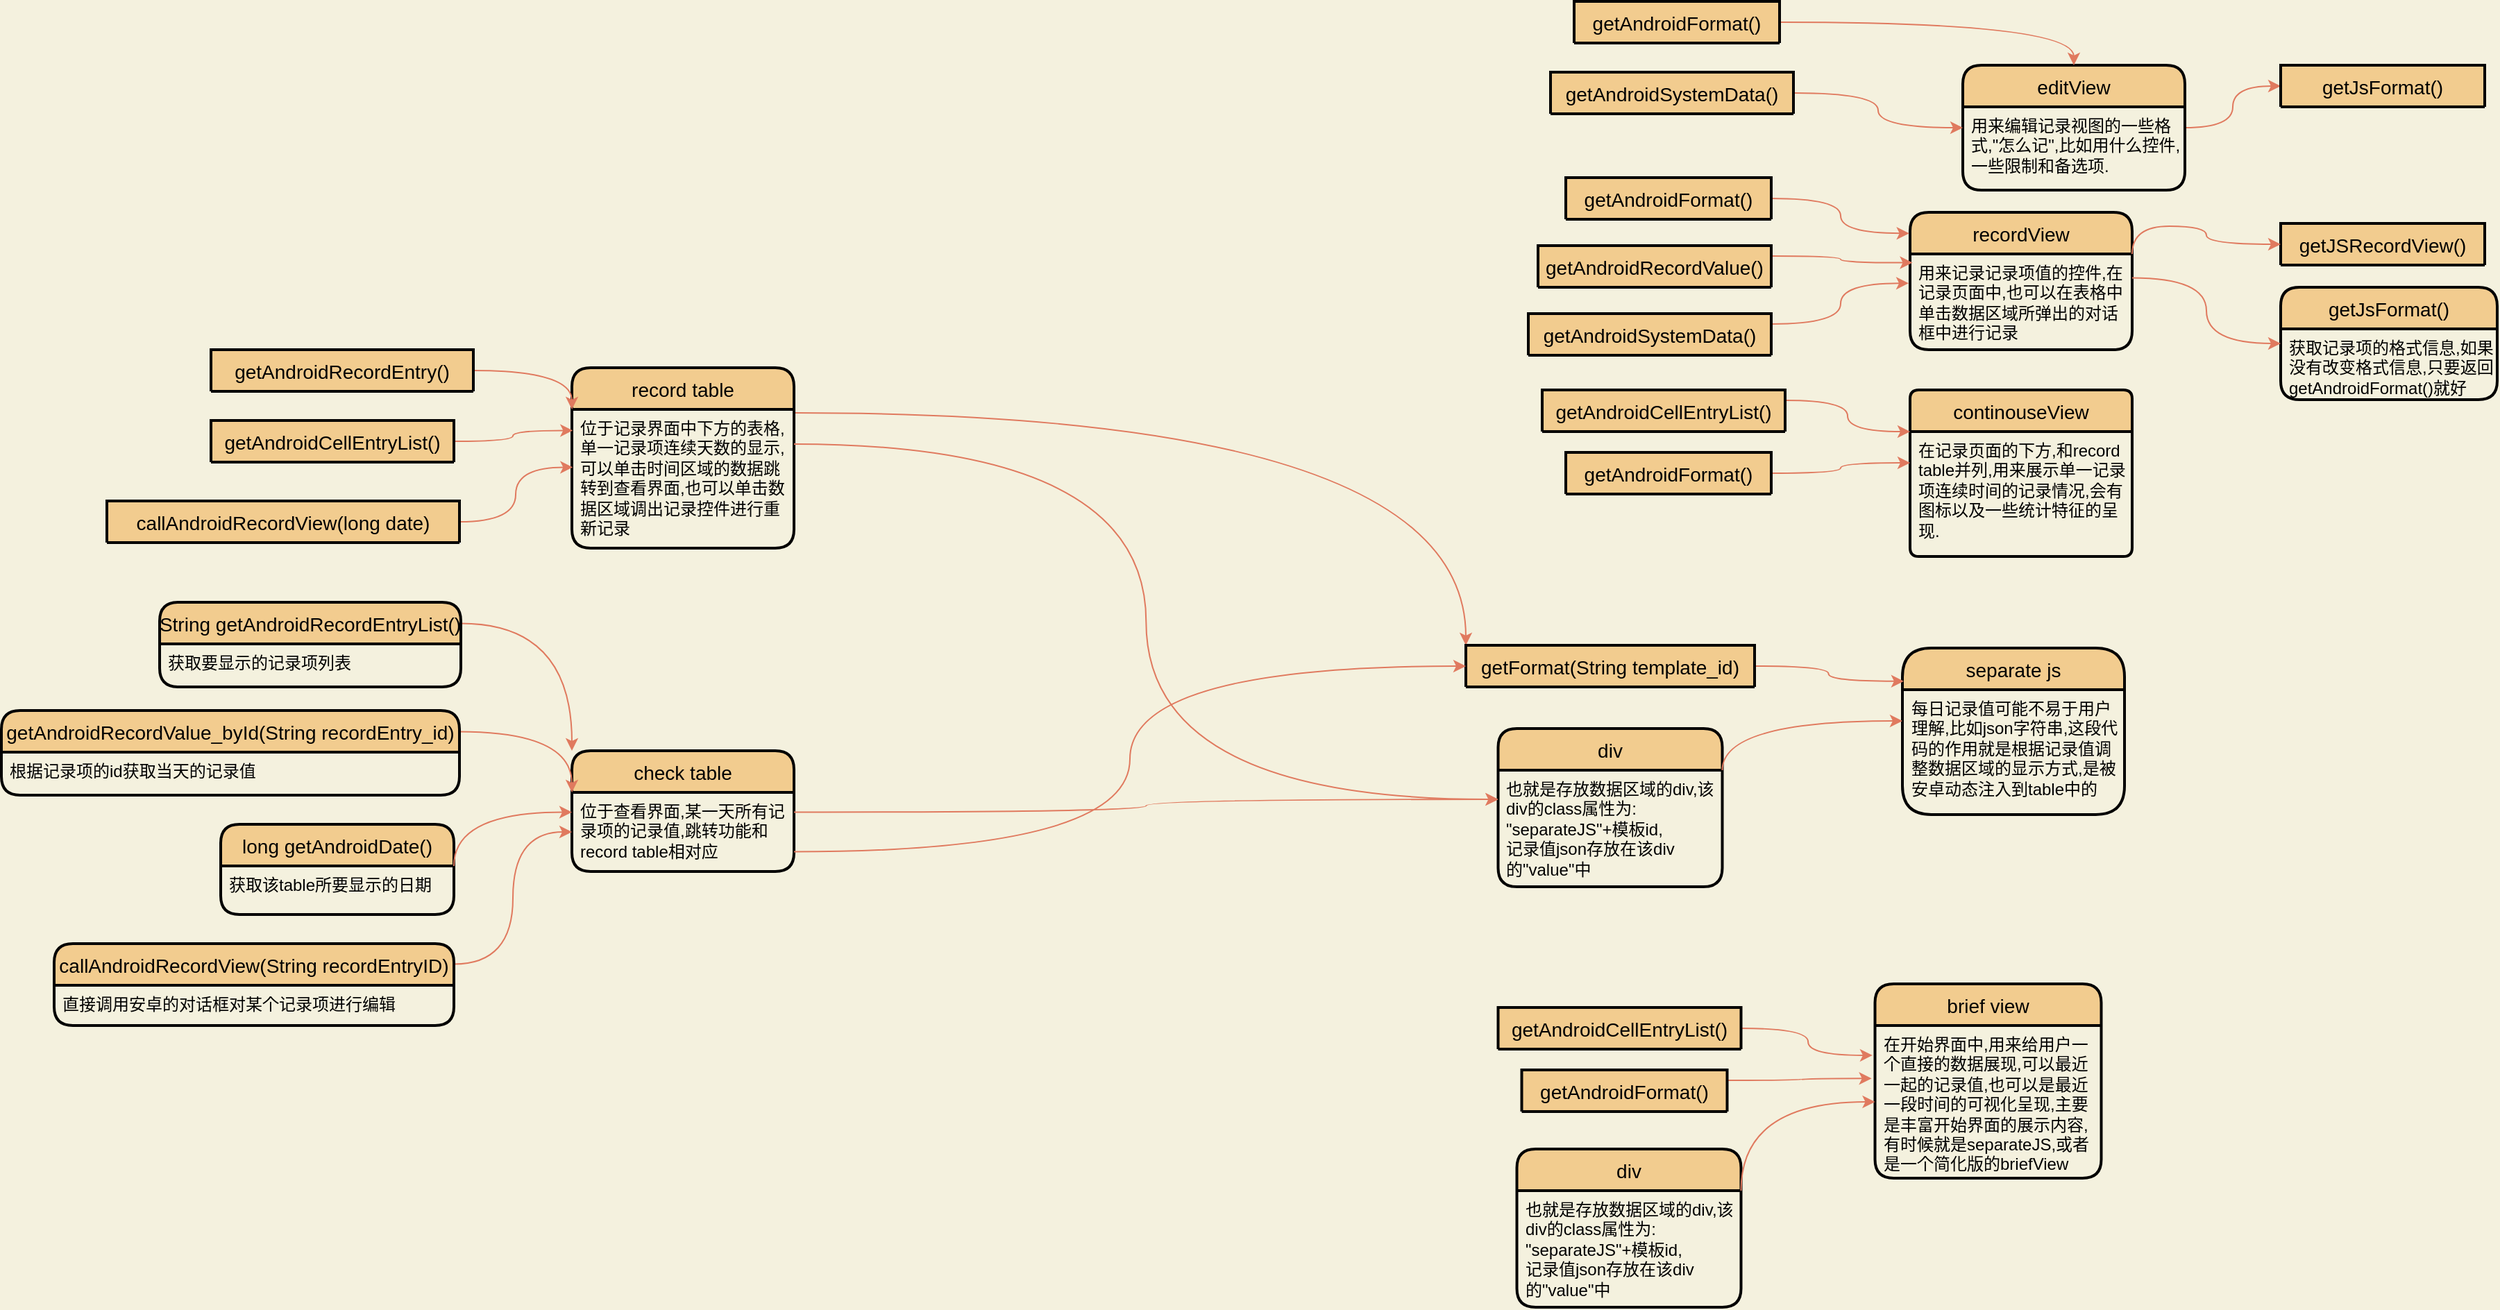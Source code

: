 <mxfile version="13.9.9" type="device"><diagram id="cfqMrdXO3amq381JHZEa" name="第 1 页"><mxGraphModel dx="1879" dy="837" grid="0" gridSize="10" guides="1" tooltips="1" connect="1" arrows="1" fold="1" page="0" pageScale="1" pageWidth="827" pageHeight="1169" background="#F4F1DE" math="0" shadow="0"><root><mxCell id="0"/><mxCell id="1" parent="0"/><mxCell id="hYxFseeUXoKMQOaOmvAx-1" value="recordView" style="swimlane;childLayout=stackLayout;horizontal=1;startSize=30;horizontalStack=0;rounded=1;fontSize=14;fontStyle=0;strokeWidth=2;resizeParent=0;resizeLast=1;shadow=0;dashed=0;align=center;sketch=0;fillColor=#F2CC8F;" parent="1" vertex="1"><mxGeometry x="236" y="114" width="160" height="99" as="geometry"/></mxCell><mxCell id="hYxFseeUXoKMQOaOmvAx-2" value="用来记录记录项值的控件,在记录页面中,也可以在表格中单击数据区域所弹出的对话框中进行记录" style="align=left;strokeColor=none;fillColor=none;spacingLeft=4;fontSize=12;verticalAlign=top;resizable=0;rotatable=0;part=1;whiteSpace=wrap;" parent="hYxFseeUXoKMQOaOmvAx-1" vertex="1"><mxGeometry y="30" width="160" height="69" as="geometry"/></mxCell><mxCell id="hYxFseeUXoKMQOaOmvAx-31" style="edgeStyle=orthogonalEdgeStyle;curved=1;rounded=1;sketch=0;orthogonalLoop=1;jettySize=auto;html=1;exitX=1;exitY=0.5;exitDx=0;exitDy=0;entryX=0;entryY=0.5;entryDx=0;entryDy=0;strokeColor=#E07A5F;fillColor=#F2CC8F;fontColor=#393C56;" parent="1" source="hYxFseeUXoKMQOaOmvAx-3" target="hYxFseeUXoKMQOaOmvAx-29" edge="1"><mxGeometry relative="1" as="geometry"/></mxCell><mxCell id="hYxFseeUXoKMQOaOmvAx-3" value="editView" style="swimlane;childLayout=stackLayout;horizontal=1;startSize=30;horizontalStack=0;rounded=1;fontSize=14;fontStyle=0;strokeWidth=2;resizeParent=0;resizeLast=1;shadow=0;dashed=0;align=center;sketch=0;fillColor=#F2CC8F;" parent="1" vertex="1"><mxGeometry x="274" y="8" width="160" height="90" as="geometry"><mxRectangle x="274" y="8" width="80" height="30" as="alternateBounds"/></mxGeometry></mxCell><mxCell id="hYxFseeUXoKMQOaOmvAx-4" value="用来编辑记录视图的一些格式,&quot;怎么记&quot;,比如用什么控件,一些限制和备选项." style="align=left;strokeColor=none;fillColor=none;spacingLeft=4;fontSize=12;verticalAlign=top;resizable=0;rotatable=0;part=1;whiteSpace=wrap;" parent="hYxFseeUXoKMQOaOmvAx-3" vertex="1"><mxGeometry y="30" width="160" height="60" as="geometry"/></mxCell><mxCell id="hYxFseeUXoKMQOaOmvAx-86" style="edgeStyle=orthogonalEdgeStyle;curved=1;rounded=1;sketch=0;orthogonalLoop=1;jettySize=auto;html=1;exitX=1;exitY=0.25;exitDx=0;exitDy=0;entryX=0;entryY=0;entryDx=0;entryDy=0;strokeColor=#E07A5F;fillColor=#F2CC8F;fontColor=#393C56;" parent="1" source="hYxFseeUXoKMQOaOmvAx-5" target="hYxFseeUXoKMQOaOmvAx-53" edge="1"><mxGeometry relative="1" as="geometry"/></mxCell><mxCell id="hYxFseeUXoKMQOaOmvAx-5" value="record table" style="swimlane;childLayout=stackLayout;horizontal=1;startSize=30;horizontalStack=0;rounded=1;fontSize=14;fontStyle=0;strokeWidth=2;resizeParent=0;resizeLast=1;shadow=0;dashed=0;align=center;sketch=0;fillColor=#F2CC8F;" parent="1" vertex="1"><mxGeometry x="-728" y="226" width="160" height="130" as="geometry"/></mxCell><mxCell id="hYxFseeUXoKMQOaOmvAx-6" value="位于记录界面中下方的表格,单一记录项连续天数的显示,可以单击时间区域的数据跳转到查看界面,也可以单击数据区域调出记录控件进行重新记录" style="align=left;strokeColor=none;fillColor=none;spacingLeft=4;fontSize=12;verticalAlign=top;resizable=0;rotatable=0;part=1;whiteSpace=wrap;" parent="hYxFseeUXoKMQOaOmvAx-5" vertex="1"><mxGeometry y="30" width="160" height="100" as="geometry"/></mxCell><mxCell id="hYxFseeUXoKMQOaOmvAx-7" value="check table" style="swimlane;childLayout=stackLayout;horizontal=1;startSize=30;horizontalStack=0;rounded=1;fontSize=14;fontStyle=0;strokeWidth=2;resizeParent=0;resizeLast=1;shadow=0;dashed=0;align=center;sketch=0;fillColor=#F2CC8F;" parent="1" vertex="1"><mxGeometry x="-728" y="502" width="160" height="87" as="geometry"/></mxCell><mxCell id="hYxFseeUXoKMQOaOmvAx-8" value="位于查看界面,某一天所有记录项的记录值,跳转功能和record table相对应" style="align=left;strokeColor=none;fillColor=none;spacingLeft=4;fontSize=12;verticalAlign=top;resizable=0;rotatable=0;part=1;whiteSpace=wrap;" parent="hYxFseeUXoKMQOaOmvAx-7" vertex="1"><mxGeometry y="30" width="160" height="57" as="geometry"/></mxCell><mxCell id="hYxFseeUXoKMQOaOmvAx-9" value="separate js" style="swimlane;childLayout=stackLayout;horizontal=1;startSize=30;horizontalStack=0;rounded=1;fontSize=14;fontStyle=0;strokeWidth=2;resizeParent=0;resizeLast=1;shadow=0;dashed=0;align=center;sketch=0;fillColor=#F2CC8F;arcSize=23;" parent="1" vertex="1"><mxGeometry x="230.5" y="428" width="160" height="120" as="geometry"/></mxCell><mxCell id="hYxFseeUXoKMQOaOmvAx-10" value="每日记录值可能不易于用户理解,比如json字符串,这段代码的作用就是根据记录值调整数据区域的显示方式,是被安卓动态注入到table中的" style="align=left;strokeColor=none;fillColor=none;spacingLeft=4;fontSize=12;verticalAlign=top;resizable=0;rotatable=0;part=1;whiteSpace=wrap;" parent="hYxFseeUXoKMQOaOmvAx-9" vertex="1"><mxGeometry y="30" width="160" height="90" as="geometry"/></mxCell><mxCell id="hYxFseeUXoKMQOaOmvAx-11" value="continouseView" style="swimlane;childLayout=stackLayout;horizontal=1;startSize=30;horizontalStack=0;rounded=1;fontSize=14;fontStyle=0;strokeWidth=2;resizeParent=0;resizeLast=1;shadow=0;dashed=0;align=center;sketch=0;fillColor=#F2CC8F;arcSize=7;" parent="1" vertex="1"><mxGeometry x="236" y="242" width="160" height="120" as="geometry"/></mxCell><mxCell id="hYxFseeUXoKMQOaOmvAx-12" value="在记录页面的下方,和record table并列,用来展示单一记录项连续时间的记录情况,会有图标以及一些统计特征的呈现." style="align=left;strokeColor=none;fillColor=none;spacingLeft=4;fontSize=12;verticalAlign=top;resizable=0;rotatable=0;part=1;whiteSpace=wrap;" parent="hYxFseeUXoKMQOaOmvAx-11" vertex="1"><mxGeometry y="30" width="160" height="90" as="geometry"/></mxCell><mxCell id="hYxFseeUXoKMQOaOmvAx-13" value="brief view" style="swimlane;childLayout=stackLayout;horizontal=1;startSize=30;horizontalStack=0;rounded=1;fontSize=14;fontStyle=0;strokeWidth=2;resizeParent=0;resizeLast=1;shadow=0;dashed=0;align=center;sketch=0;fillColor=#F2CC8F;" parent="1" vertex="1"><mxGeometry x="210.75" y="670" width="163" height="140" as="geometry"/></mxCell><mxCell id="hYxFseeUXoKMQOaOmvAx-14" value="在开始界面中,用来给用户一个直接的数据展现,可以最近一起的记录值,也可以是最近一段时间的可视化呈现,主要是丰富开始界面的展示内容,有时候就是separateJS,或者是一个简化版的briefView" style="align=left;strokeColor=none;fillColor=none;spacingLeft=4;fontSize=12;verticalAlign=top;resizable=0;rotatable=0;part=1;whiteSpace=wrap;" parent="hYxFseeUXoKMQOaOmvAx-13" vertex="1"><mxGeometry y="30" width="163" height="110" as="geometry"/></mxCell><mxCell id="hYxFseeUXoKMQOaOmvAx-17" style="edgeStyle=orthogonalEdgeStyle;curved=1;rounded=1;sketch=0;orthogonalLoop=1;jettySize=auto;html=1;exitX=1;exitY=0.5;exitDx=0;exitDy=0;entryX=-0.004;entryY=0.153;entryDx=0;entryDy=0;entryPerimeter=0;strokeColor=#E07A5F;fillColor=#F2CC8F;fontColor=#393C56;" parent="1" source="hYxFseeUXoKMQOaOmvAx-15" target="hYxFseeUXoKMQOaOmvAx-1" edge="1"><mxGeometry relative="1" as="geometry"/></mxCell><mxCell id="hYxFseeUXoKMQOaOmvAx-15" value="getAndroidFormat()" style="swimlane;childLayout=stackLayout;horizontal=1;startSize=30;horizontalStack=0;rounded=1;fontSize=14;fontStyle=0;strokeWidth=2;resizeParent=0;resizeLast=1;shadow=0;dashed=0;align=center;sketch=0;fillColor=#F2CC8F;" parent="1" vertex="1" collapsed="1"><mxGeometry x="-12" y="89" width="148" height="30" as="geometry"><mxRectangle x="12" y="101" width="160" height="61" as="alternateBounds"/></mxGeometry></mxCell><mxCell id="hYxFseeUXoKMQOaOmvAx-16" value="获取格式信息" style="align=left;strokeColor=none;fillColor=none;spacingLeft=4;fontSize=12;verticalAlign=top;resizable=0;rotatable=0;part=1;" parent="hYxFseeUXoKMQOaOmvAx-15" vertex="1"><mxGeometry y="30" width="148" as="geometry"/></mxCell><mxCell id="hYxFseeUXoKMQOaOmvAx-20" style="edgeStyle=orthogonalEdgeStyle;curved=1;rounded=1;sketch=0;orthogonalLoop=1;jettySize=auto;html=1;exitX=1;exitY=0.25;exitDx=0;exitDy=0;entryX=0.011;entryY=0.091;entryDx=0;entryDy=0;entryPerimeter=0;strokeColor=#E07A5F;fillColor=#F2CC8F;fontColor=#393C56;" parent="1" source="hYxFseeUXoKMQOaOmvAx-18" target="hYxFseeUXoKMQOaOmvAx-2" edge="1"><mxGeometry relative="1" as="geometry"/></mxCell><mxCell id="hYxFseeUXoKMQOaOmvAx-18" value="getAndroidRecordValue()" style="swimlane;childLayout=stackLayout;horizontal=1;startSize=30;horizontalStack=0;rounded=1;fontSize=14;fontStyle=0;strokeWidth=2;resizeParent=0;resizeLast=1;shadow=0;dashed=0;align=center;sketch=0;fillColor=#F2CC8F;" parent="1" vertex="1" collapsed="1"><mxGeometry x="-32" y="138" width="168" height="30" as="geometry"><mxRectangle x="-32" y="138" width="160" height="61" as="alternateBounds"/></mxGeometry></mxCell><mxCell id="hYxFseeUXoKMQOaOmvAx-19" value="获取记录值" style="align=left;strokeColor=none;fillColor=none;spacingLeft=4;fontSize=12;verticalAlign=top;resizable=0;rotatable=0;part=1;" parent="hYxFseeUXoKMQOaOmvAx-18" vertex="1"><mxGeometry y="30" width="168" as="geometry"/></mxCell><mxCell id="hYxFseeUXoKMQOaOmvAx-22" value="getJSRecordView()" style="swimlane;childLayout=stackLayout;horizontal=1;startSize=30;horizontalStack=0;rounded=1;fontSize=14;fontStyle=0;strokeWidth=2;resizeParent=0;resizeLast=1;shadow=0;dashed=0;align=center;sketch=0;fillColor=#F2CC8F;" parent="1" vertex="1" collapsed="1"><mxGeometry x="503" y="122" width="147" height="30" as="geometry"><mxRectangle x="-12" y="194" width="154" height="83" as="alternateBounds"/></mxGeometry></mxCell><mxCell id="hYxFseeUXoKMQOaOmvAx-23" value="获取记录项的记录值,只要返回一个记录值,可以是json" style="align=left;strokeColor=none;fillColor=none;spacingLeft=4;fontSize=12;verticalAlign=top;resizable=0;rotatable=0;part=1;whiteSpace=wrap;" parent="hYxFseeUXoKMQOaOmvAx-22" vertex="1"><mxGeometry y="30" width="147" as="geometry"/></mxCell><mxCell id="hYxFseeUXoKMQOaOmvAx-25" style="edgeStyle=orthogonalEdgeStyle;curved=1;rounded=1;sketch=0;orthogonalLoop=1;jettySize=auto;html=1;exitX=1;exitY=0;exitDx=0;exitDy=0;entryX=0;entryY=0.5;entryDx=0;entryDy=0;strokeColor=#E07A5F;fillColor=#F2CC8F;fontColor=#393C56;" parent="1" source="hYxFseeUXoKMQOaOmvAx-2" target="hYxFseeUXoKMQOaOmvAx-22" edge="1"><mxGeometry relative="1" as="geometry"/></mxCell><mxCell id="hYxFseeUXoKMQOaOmvAx-28" style="edgeStyle=orthogonalEdgeStyle;curved=1;rounded=1;sketch=0;orthogonalLoop=1;jettySize=auto;html=1;exitX=1;exitY=0.25;exitDx=0;exitDy=0;entryX=-0.006;entryY=0.306;entryDx=0;entryDy=0;entryPerimeter=0;strokeColor=#E07A5F;fillColor=#F2CC8F;fontColor=#393C56;" parent="1" source="hYxFseeUXoKMQOaOmvAx-26" target="hYxFseeUXoKMQOaOmvAx-2" edge="1"><mxGeometry relative="1" as="geometry"/></mxCell><mxCell id="hYxFseeUXoKMQOaOmvAx-26" value="getAndroidSystemData()" style="swimlane;childLayout=stackLayout;horizontal=1;startSize=30;horizontalStack=0;rounded=1;fontSize=14;fontStyle=0;strokeWidth=2;resizeParent=0;resizeLast=1;shadow=0;dashed=0;align=center;sketch=0;fillColor=#F2CC8F;" parent="1" vertex="1" collapsed="1"><mxGeometry x="-39" y="187" width="175" height="30" as="geometry"><mxRectangle x="-32" y="187" width="171" height="96" as="alternateBounds"/></mxGeometry></mxCell><mxCell id="hYxFseeUXoKMQOaOmvAx-27" value="获取准备好的安卓系统数据,是个json,具体还没写,这个功能挺高级的,还得约定好这个系统数据的格式" style="align=left;strokeColor=none;fillColor=none;spacingLeft=4;fontSize=12;verticalAlign=top;resizable=0;rotatable=0;part=1;whiteSpace=wrap;" parent="hYxFseeUXoKMQOaOmvAx-26" vertex="1"><mxGeometry y="30" width="175" as="geometry"/></mxCell><mxCell id="hYxFseeUXoKMQOaOmvAx-29" value="getJsFormat()" style="swimlane;childLayout=stackLayout;horizontal=1;startSize=30;horizontalStack=0;rounded=1;fontSize=14;fontStyle=0;strokeWidth=2;resizeParent=0;resizeLast=1;shadow=0;dashed=0;align=center;sketch=0;fillColor=#F2CC8F;" parent="1" vertex="1" collapsed="1"><mxGeometry x="503" y="8" width="147" height="30" as="geometry"><mxRectangle x="414" y="-64" width="154" height="61" as="alternateBounds"/></mxGeometry></mxCell><mxCell id="hYxFseeUXoKMQOaOmvAx-30" value="获取记录项的格式信息" style="align=left;strokeColor=none;fillColor=none;spacingLeft=4;fontSize=12;verticalAlign=top;resizable=0;rotatable=0;part=1;whiteSpace=wrap;" parent="hYxFseeUXoKMQOaOmvAx-29" vertex="1"><mxGeometry y="30" width="147" as="geometry"/></mxCell><mxCell id="hYxFseeUXoKMQOaOmvAx-32" value="getJsFormat()" style="swimlane;childLayout=stackLayout;horizontal=1;startSize=30;horizontalStack=0;rounded=1;fontSize=14;fontStyle=0;strokeWidth=2;resizeParent=0;resizeLast=1;shadow=0;dashed=0;align=center;sketch=0;fillColor=#F2CC8F;" parent="1" vertex="1"><mxGeometry x="503" y="168" width="156" height="81" as="geometry"><mxRectangle x="503" y="168" width="147" height="30" as="alternateBounds"/></mxGeometry></mxCell><mxCell id="hYxFseeUXoKMQOaOmvAx-33" value="获取记录项的格式信息,如果没有改变格式信息,只要返回getAndroidFormat()就好" style="align=left;strokeColor=none;fillColor=none;spacingLeft=4;fontSize=12;verticalAlign=top;resizable=0;rotatable=0;part=1;whiteSpace=wrap;" parent="hYxFseeUXoKMQOaOmvAx-32" vertex="1"><mxGeometry y="30" width="156" height="51" as="geometry"/></mxCell><mxCell id="hYxFseeUXoKMQOaOmvAx-34" style="edgeStyle=orthogonalEdgeStyle;curved=1;rounded=1;sketch=0;orthogonalLoop=1;jettySize=auto;html=1;exitX=1;exitY=0.25;exitDx=0;exitDy=0;strokeColor=#E07A5F;fillColor=#F2CC8F;fontColor=#393C56;" parent="1" source="hYxFseeUXoKMQOaOmvAx-2" target="hYxFseeUXoKMQOaOmvAx-32" edge="1"><mxGeometry relative="1" as="geometry"/></mxCell><mxCell id="hYxFseeUXoKMQOaOmvAx-37" style="edgeStyle=orthogonalEdgeStyle;curved=1;rounded=1;sketch=0;orthogonalLoop=1;jettySize=auto;html=1;exitX=1;exitY=0.5;exitDx=0;exitDy=0;strokeColor=#E07A5F;fillColor=#F2CC8F;fontColor=#393C56;" parent="1" source="hYxFseeUXoKMQOaOmvAx-35" target="hYxFseeUXoKMQOaOmvAx-3" edge="1"><mxGeometry relative="1" as="geometry"/></mxCell><mxCell id="hYxFseeUXoKMQOaOmvAx-35" value="getAndroidFormat()" style="swimlane;childLayout=stackLayout;horizontal=1;startSize=30;horizontalStack=0;rounded=1;fontSize=14;fontStyle=0;strokeWidth=2;resizeParent=0;resizeLast=1;shadow=0;dashed=0;align=center;sketch=0;fillColor=#F2CC8F;" parent="1" vertex="1" collapsed="1"><mxGeometry x="-6" y="-38" width="148" height="30" as="geometry"><mxRectangle x="12" y="101" width="160" height="61" as="alternateBounds"/></mxGeometry></mxCell><mxCell id="hYxFseeUXoKMQOaOmvAx-36" value="获取格式信息" style="align=left;strokeColor=none;fillColor=none;spacingLeft=4;fontSize=12;verticalAlign=top;resizable=0;rotatable=0;part=1;" parent="hYxFseeUXoKMQOaOmvAx-35" vertex="1"><mxGeometry y="30" width="148" as="geometry"/></mxCell><mxCell id="hYxFseeUXoKMQOaOmvAx-40" style="edgeStyle=orthogonalEdgeStyle;curved=1;rounded=1;sketch=0;orthogonalLoop=1;jettySize=auto;html=1;exitX=1;exitY=0.5;exitDx=0;exitDy=0;entryX=0;entryY=0.5;entryDx=0;entryDy=0;strokeColor=#E07A5F;fillColor=#F2CC8F;fontColor=#393C56;" parent="1" source="hYxFseeUXoKMQOaOmvAx-38" target="hYxFseeUXoKMQOaOmvAx-3" edge="1"><mxGeometry relative="1" as="geometry"/></mxCell><mxCell id="hYxFseeUXoKMQOaOmvAx-38" value="getAndroidSystemData()" style="swimlane;childLayout=stackLayout;horizontal=1;startSize=30;horizontalStack=0;rounded=1;fontSize=14;fontStyle=0;strokeWidth=2;resizeParent=0;resizeLast=1;shadow=0;dashed=0;align=center;sketch=0;fillColor=#F2CC8F;" parent="1" vertex="1" collapsed="1"><mxGeometry x="-23" y="13" width="175" height="30" as="geometry"><mxRectangle x="-32" y="187" width="171" height="96" as="alternateBounds"/></mxGeometry></mxCell><mxCell id="hYxFseeUXoKMQOaOmvAx-39" value="获取准备好的安卓系统数据,是个json,具体还没写,这个功能挺高级的,还得约定好这个系统数据的格式" style="align=left;strokeColor=none;fillColor=none;spacingLeft=4;fontSize=12;verticalAlign=top;resizable=0;rotatable=0;part=1;whiteSpace=wrap;" parent="hYxFseeUXoKMQOaOmvAx-38" vertex="1"><mxGeometry y="30" width="175" as="geometry"/></mxCell><mxCell id="hYxFseeUXoKMQOaOmvAx-43" style="edgeStyle=orthogonalEdgeStyle;curved=1;rounded=1;sketch=0;orthogonalLoop=1;jettySize=auto;html=1;exitX=1;exitY=0.25;exitDx=0;exitDy=0;entryX=0;entryY=0.25;entryDx=0;entryDy=0;strokeColor=#E07A5F;fillColor=#F2CC8F;fontColor=#393C56;" parent="1" source="hYxFseeUXoKMQOaOmvAx-41" target="hYxFseeUXoKMQOaOmvAx-11" edge="1"><mxGeometry relative="1" as="geometry"/></mxCell><mxCell id="hYxFseeUXoKMQOaOmvAx-41" value="getAndroidCellEntryList()" style="swimlane;childLayout=stackLayout;horizontal=1;startSize=30;horizontalStack=0;rounded=1;fontSize=14;fontStyle=0;strokeWidth=2;resizeParent=0;resizeLast=1;shadow=0;dashed=0;align=center;sketch=0;fillColor=#F2CC8F;" parent="1" vertex="1" collapsed="1"><mxGeometry x="-29" y="242" width="175" height="30" as="geometry"><mxRectangle x="-29" y="242" width="171" height="72" as="alternateBounds"/></mxGeometry></mxCell><mxCell id="hYxFseeUXoKMQOaOmvAx-42" value="返回要显示的cellEntry的列表,只要显示列表中的值就好." style="align=left;strokeColor=none;fillColor=none;spacingLeft=4;fontSize=12;verticalAlign=top;resizable=0;rotatable=0;part=1;whiteSpace=wrap;" parent="hYxFseeUXoKMQOaOmvAx-41" vertex="1"><mxGeometry y="30" width="175" as="geometry"/></mxCell><mxCell id="hYxFseeUXoKMQOaOmvAx-46" style="edgeStyle=orthogonalEdgeStyle;curved=1;rounded=1;sketch=0;orthogonalLoop=1;jettySize=auto;html=1;exitX=1;exitY=0.5;exitDx=0;exitDy=0;entryX=0;entryY=0.25;entryDx=0;entryDy=0;strokeColor=#E07A5F;fillColor=#F2CC8F;fontColor=#393C56;" parent="1" source="hYxFseeUXoKMQOaOmvAx-44" target="hYxFseeUXoKMQOaOmvAx-12" edge="1"><mxGeometry relative="1" as="geometry"/></mxCell><mxCell id="hYxFseeUXoKMQOaOmvAx-44" value="getAndroidFormat()" style="swimlane;childLayout=stackLayout;horizontal=1;startSize=30;horizontalStack=0;rounded=1;fontSize=14;fontStyle=0;strokeWidth=2;resizeParent=0;resizeLast=1;shadow=0;dashed=0;align=center;sketch=0;fillColor=#F2CC8F;" parent="1" vertex="1" collapsed="1"><mxGeometry x="-12" y="287" width="148" height="30" as="geometry"><mxRectangle x="-12" y="287" width="160" height="61" as="alternateBounds"/></mxGeometry></mxCell><mxCell id="hYxFseeUXoKMQOaOmvAx-45" value="获取格式信息" style="align=left;strokeColor=none;fillColor=none;spacingLeft=4;fontSize=12;verticalAlign=top;resizable=0;rotatable=0;part=1;" parent="hYxFseeUXoKMQOaOmvAx-44" vertex="1"><mxGeometry y="30" width="148" as="geometry"/></mxCell><mxCell id="hYxFseeUXoKMQOaOmvAx-51" style="edgeStyle=orthogonalEdgeStyle;curved=1;rounded=1;sketch=0;orthogonalLoop=1;jettySize=auto;html=1;exitX=1;exitY=0.5;exitDx=0;exitDy=0;entryX=-0.011;entryY=0.195;entryDx=0;entryDy=0;entryPerimeter=0;strokeColor=#E07A5F;fillColor=#F2CC8F;fontColor=#393C56;" parent="1" source="hYxFseeUXoKMQOaOmvAx-47" target="hYxFseeUXoKMQOaOmvAx-14" edge="1"><mxGeometry relative="1" as="geometry"/></mxCell><mxCell id="hYxFseeUXoKMQOaOmvAx-47" value="getAndroidCellEntryList()" style="swimlane;childLayout=stackLayout;horizontal=1;startSize=30;horizontalStack=0;rounded=1;fontSize=14;fontStyle=0;strokeWidth=2;resizeParent=0;resizeLast=1;shadow=0;dashed=0;align=center;sketch=0;fillColor=#F2CC8F;" parent="1" vertex="1" collapsed="1"><mxGeometry x="-60.75" y="687" width="175" height="30" as="geometry"><mxRectangle x="-29" y="242" width="171" height="72" as="alternateBounds"/></mxGeometry></mxCell><mxCell id="hYxFseeUXoKMQOaOmvAx-48" value="返回要显示的cellEntry的列表,只要显示列表中的值就好." style="align=left;strokeColor=none;fillColor=none;spacingLeft=4;fontSize=12;verticalAlign=top;resizable=0;rotatable=0;part=1;whiteSpace=wrap;" parent="hYxFseeUXoKMQOaOmvAx-47" vertex="1"><mxGeometry y="30" width="175" as="geometry"/></mxCell><mxCell id="hYxFseeUXoKMQOaOmvAx-52" style="edgeStyle=orthogonalEdgeStyle;curved=1;rounded=1;sketch=0;orthogonalLoop=1;jettySize=auto;html=1;exitX=1;exitY=0.25;exitDx=0;exitDy=0;entryX=-0.015;entryY=0.347;entryDx=0;entryDy=0;entryPerimeter=0;strokeColor=#E07A5F;fillColor=#F2CC8F;fontColor=#393C56;" parent="1" source="hYxFseeUXoKMQOaOmvAx-49" target="hYxFseeUXoKMQOaOmvAx-14" edge="1"><mxGeometry relative="1" as="geometry"/></mxCell><mxCell id="hYxFseeUXoKMQOaOmvAx-49" value="getAndroidFormat()" style="swimlane;childLayout=stackLayout;horizontal=1;startSize=30;horizontalStack=0;rounded=1;fontSize=14;fontStyle=0;strokeWidth=2;resizeParent=0;resizeLast=1;shadow=0;dashed=0;align=center;sketch=0;fillColor=#F2CC8F;" parent="1" vertex="1" collapsed="1"><mxGeometry x="-43.75" y="732" width="148" height="30" as="geometry"><mxRectangle x="12" y="101" width="160" height="61" as="alternateBounds"/></mxGeometry></mxCell><mxCell id="hYxFseeUXoKMQOaOmvAx-50" value="获取格式信息" style="align=left;strokeColor=none;fillColor=none;spacingLeft=4;fontSize=12;verticalAlign=top;resizable=0;rotatable=0;part=1;" parent="hYxFseeUXoKMQOaOmvAx-49" vertex="1"><mxGeometry y="30" width="148" as="geometry"/></mxCell><mxCell id="hYxFseeUXoKMQOaOmvAx-55" style="edgeStyle=orthogonalEdgeStyle;curved=1;rounded=1;sketch=0;orthogonalLoop=1;jettySize=auto;html=1;exitX=1;exitY=0.5;exitDx=0;exitDy=0;entryX=0.006;entryY=0.199;entryDx=0;entryDy=0;entryPerimeter=0;strokeColor=#E07A5F;fillColor=#F2CC8F;fontColor=#393C56;" parent="1" source="hYxFseeUXoKMQOaOmvAx-53" target="hYxFseeUXoKMQOaOmvAx-9" edge="1"><mxGeometry relative="1" as="geometry"/></mxCell><mxCell id="hYxFseeUXoKMQOaOmvAx-53" value="getFormat(String template_id)" style="swimlane;childLayout=stackLayout;horizontal=1;startSize=30;horizontalStack=0;rounded=1;fontSize=14;fontStyle=0;strokeWidth=2;resizeParent=0;resizeLast=1;shadow=0;dashed=0;align=center;sketch=0;fillColor=#F2CC8F;" parent="1" vertex="1" collapsed="1"><mxGeometry x="-84" y="426" width="208" height="30" as="geometry"><mxRectangle x="12" y="101" width="160" height="61" as="alternateBounds"/></mxGeometry></mxCell><mxCell id="hYxFseeUXoKMQOaOmvAx-54" value="获取格式信息" style="align=left;strokeColor=none;fillColor=none;spacingLeft=4;fontSize=12;verticalAlign=top;resizable=0;rotatable=0;part=1;" parent="hYxFseeUXoKMQOaOmvAx-53" vertex="1"><mxGeometry y="30" width="208" as="geometry"/></mxCell><mxCell id="hYxFseeUXoKMQOaOmvAx-56" value="div" style="swimlane;childLayout=stackLayout;horizontal=1;startSize=30;horizontalStack=0;rounded=1;fontSize=14;fontStyle=0;strokeWidth=2;resizeParent=0;resizeLast=1;shadow=0;dashed=0;align=center;sketch=0;fillColor=#F2CC8F;" parent="1" vertex="1"><mxGeometry x="-60.75" y="486" width="161.5" height="114" as="geometry"/></mxCell><mxCell id="hYxFseeUXoKMQOaOmvAx-57" value="也就是存放数据区域的div,该div的class属性为:&#10;&quot;separateJS&quot;+模板id,&#10;记录值json存放在该div的&quot;value&quot;中" style="align=left;strokeColor=none;fillColor=none;spacingLeft=4;fontSize=12;verticalAlign=top;resizable=0;rotatable=0;part=1;whiteSpace=wrap;" parent="hYxFseeUXoKMQOaOmvAx-56" vertex="1"><mxGeometry y="30" width="161.5" height="84" as="geometry"/></mxCell><mxCell id="hYxFseeUXoKMQOaOmvAx-58" style="edgeStyle=orthogonalEdgeStyle;curved=1;rounded=1;sketch=0;orthogonalLoop=1;jettySize=auto;html=1;exitX=1;exitY=0;exitDx=0;exitDy=0;entryX=0;entryY=0.25;entryDx=0;entryDy=0;strokeColor=#E07A5F;fillColor=#F2CC8F;fontColor=#393C56;" parent="1" source="hYxFseeUXoKMQOaOmvAx-57" target="hYxFseeUXoKMQOaOmvAx-10" edge="1"><mxGeometry relative="1" as="geometry"/></mxCell><mxCell id="hYxFseeUXoKMQOaOmvAx-59" value="div" style="swimlane;childLayout=stackLayout;horizontal=1;startSize=30;horizontalStack=0;rounded=1;fontSize=14;fontStyle=0;strokeWidth=2;resizeParent=0;resizeLast=1;shadow=0;dashed=0;align=center;sketch=0;fillColor=#F2CC8F;" parent="1" vertex="1"><mxGeometry x="-47.25" y="789" width="161.5" height="114" as="geometry"/></mxCell><mxCell id="hYxFseeUXoKMQOaOmvAx-60" value="也就是存放数据区域的div,该div的class属性为:&#10;&quot;separateJS&quot;+模板id,&#10;记录值json存放在该div的&quot;value&quot;中" style="align=left;strokeColor=none;fillColor=none;spacingLeft=4;fontSize=12;verticalAlign=top;resizable=0;rotatable=0;part=1;whiteSpace=wrap;" parent="hYxFseeUXoKMQOaOmvAx-59" vertex="1"><mxGeometry y="30" width="161.5" height="84" as="geometry"/></mxCell><mxCell id="hYxFseeUXoKMQOaOmvAx-61" style="edgeStyle=orthogonalEdgeStyle;curved=1;rounded=1;sketch=0;orthogonalLoop=1;jettySize=auto;html=1;exitX=1;exitY=0;exitDx=0;exitDy=0;entryX=0;entryY=0.5;entryDx=0;entryDy=0;strokeColor=#E07A5F;fillColor=#F2CC8F;fontColor=#393C56;" parent="1" source="hYxFseeUXoKMQOaOmvAx-60" target="hYxFseeUXoKMQOaOmvAx-14" edge="1"><mxGeometry relative="1" as="geometry"/></mxCell><mxCell id="hYxFseeUXoKMQOaOmvAx-69" style="edgeStyle=orthogonalEdgeStyle;curved=1;rounded=1;sketch=0;orthogonalLoop=1;jettySize=auto;html=1;exitX=1;exitY=0.5;exitDx=0;exitDy=0;entryX=0;entryY=0;entryDx=0;entryDy=0;strokeColor=#E07A5F;fillColor=#F2CC8F;fontColor=#393C56;" parent="1" source="hYxFseeUXoKMQOaOmvAx-62" target="hYxFseeUXoKMQOaOmvAx-6" edge="1"><mxGeometry relative="1" as="geometry"/></mxCell><mxCell id="hYxFseeUXoKMQOaOmvAx-62" value="getAndroidRecordEntry()" style="swimlane;childLayout=stackLayout;horizontal=1;startSize=30;horizontalStack=0;rounded=1;fontSize=14;fontStyle=0;strokeWidth=2;resizeParent=0;resizeLast=1;shadow=0;dashed=0;align=center;sketch=0;fillColor=#F2CC8F;" parent="1" vertex="1" collapsed="1"><mxGeometry x="-988" y="213" width="189" height="30" as="geometry"><mxRectangle x="-1029" y="190" width="160" height="61" as="alternateBounds"/></mxGeometry></mxCell><mxCell id="hYxFseeUXoKMQOaOmvAx-63" value="获取记录项的json" style="align=left;strokeColor=none;fillColor=none;spacingLeft=4;fontSize=12;verticalAlign=top;resizable=0;rotatable=0;part=1;" parent="hYxFseeUXoKMQOaOmvAx-62" vertex="1"><mxGeometry y="30" width="189" as="geometry"/></mxCell><mxCell id="hYxFseeUXoKMQOaOmvAx-70" style="edgeStyle=orthogonalEdgeStyle;curved=1;rounded=1;sketch=0;orthogonalLoop=1;jettySize=auto;html=1;exitX=1;exitY=0.5;exitDx=0;exitDy=0;entryX=0.004;entryY=0.152;entryDx=0;entryDy=0;entryPerimeter=0;strokeColor=#E07A5F;fillColor=#F2CC8F;fontColor=#393C56;" parent="1" source="hYxFseeUXoKMQOaOmvAx-66" target="hYxFseeUXoKMQOaOmvAx-6" edge="1"><mxGeometry relative="1" as="geometry"/></mxCell><mxCell id="hYxFseeUXoKMQOaOmvAx-66" value="getAndroidCellEntryList()" style="swimlane;childLayout=stackLayout;horizontal=1;startSize=30;horizontalStack=0;rounded=1;fontSize=14;fontStyle=0;strokeWidth=2;resizeParent=0;resizeLast=1;shadow=0;dashed=0;align=center;sketch=0;fillColor=#F2CC8F;" parent="1" vertex="1" collapsed="1"><mxGeometry x="-988" y="264" width="175" height="30" as="geometry"><mxRectangle x="-29" y="242" width="171" height="72" as="alternateBounds"/></mxGeometry></mxCell><mxCell id="hYxFseeUXoKMQOaOmvAx-67" value="返回要显示的cellEntry的列表,只要显示列表中的值就好." style="align=left;strokeColor=none;fillColor=none;spacingLeft=4;fontSize=12;verticalAlign=top;resizable=0;rotatable=0;part=1;whiteSpace=wrap;" parent="hYxFseeUXoKMQOaOmvAx-66" vertex="1"><mxGeometry y="30" width="175" as="geometry"/></mxCell><mxCell id="hYxFseeUXoKMQOaOmvAx-73" style="edgeStyle=orthogonalEdgeStyle;curved=1;rounded=1;sketch=0;orthogonalLoop=1;jettySize=auto;html=1;exitX=1;exitY=0.5;exitDx=0;exitDy=0;entryX=0.004;entryY=0.417;entryDx=0;entryDy=0;entryPerimeter=0;strokeColor=#E07A5F;fillColor=#F2CC8F;fontColor=#393C56;" parent="1" source="hYxFseeUXoKMQOaOmvAx-71" target="hYxFseeUXoKMQOaOmvAx-6" edge="1"><mxGeometry relative="1" as="geometry"/></mxCell><mxCell id="hYxFseeUXoKMQOaOmvAx-71" value="callAndroidRecordView(long date)" style="swimlane;childLayout=stackLayout;horizontal=1;startSize=30;horizontalStack=0;rounded=1;fontSize=14;fontStyle=0;strokeWidth=2;resizeParent=0;resizeLast=1;shadow=0;dashed=0;align=center;sketch=0;fillColor=#F2CC8F;" parent="1" vertex="1" collapsed="1"><mxGeometry x="-1063" y="322" width="254" height="30" as="geometry"><mxRectangle x="-1063" y="322" width="222" height="72" as="alternateBounds"/></mxGeometry></mxCell><mxCell id="hYxFseeUXoKMQOaOmvAx-72" value="直接调用安卓的对话框对某一天数据进行编辑" style="align=left;strokeColor=none;fillColor=none;spacingLeft=4;fontSize=12;verticalAlign=top;resizable=0;rotatable=0;part=1;whiteSpace=wrap;" parent="hYxFseeUXoKMQOaOmvAx-71" vertex="1"><mxGeometry y="30" width="254" as="geometry"/></mxCell><mxCell id="hYxFseeUXoKMQOaOmvAx-82" style="edgeStyle=orthogonalEdgeStyle;curved=1;rounded=1;sketch=0;orthogonalLoop=1;jettySize=auto;html=1;exitX=1;exitY=0.25;exitDx=0;exitDy=0;entryX=0;entryY=0;entryDx=0;entryDy=0;strokeColor=#E07A5F;fillColor=#F2CC8F;fontColor=#393C56;" parent="1" source="hYxFseeUXoKMQOaOmvAx-74" target="hYxFseeUXoKMQOaOmvAx-7" edge="1"><mxGeometry relative="1" as="geometry"/></mxCell><mxCell id="hYxFseeUXoKMQOaOmvAx-74" value="String getAndroidRecordEntryList()" style="swimlane;childLayout=stackLayout;horizontal=1;startSize=30;horizontalStack=0;rounded=1;fontSize=14;fontStyle=0;strokeWidth=2;resizeParent=0;resizeLast=1;shadow=0;dashed=0;align=center;sketch=0;fillColor=#F2CC8F;" parent="1" vertex="1"><mxGeometry x="-1025" y="395" width="217" height="61" as="geometry"><mxRectangle x="-1025" y="395" width="244" height="30" as="alternateBounds"/></mxGeometry></mxCell><mxCell id="hYxFseeUXoKMQOaOmvAx-75" value="获取要显示的记录项列表" style="align=left;strokeColor=none;fillColor=none;spacingLeft=4;fontSize=12;verticalAlign=top;resizable=0;rotatable=0;part=1;" parent="hYxFseeUXoKMQOaOmvAx-74" vertex="1"><mxGeometry y="30" width="217" height="31" as="geometry"/></mxCell><mxCell id="hYxFseeUXoKMQOaOmvAx-85" style="edgeStyle=orthogonalEdgeStyle;curved=1;rounded=1;sketch=0;orthogonalLoop=1;jettySize=auto;html=1;exitX=1;exitY=0.25;exitDx=0;exitDy=0;entryX=0;entryY=0.5;entryDx=0;entryDy=0;strokeColor=#E07A5F;fillColor=#F2CC8F;fontColor=#393C56;" parent="1" source="hYxFseeUXoKMQOaOmvAx-76" target="hYxFseeUXoKMQOaOmvAx-8" edge="1"><mxGeometry relative="1" as="geometry"/></mxCell><mxCell id="hYxFseeUXoKMQOaOmvAx-76" value="callAndroidRecordView(String recordEntryID)" style="swimlane;childLayout=stackLayout;horizontal=1;startSize=30;horizontalStack=0;rounded=1;fontSize=14;fontStyle=0;strokeWidth=2;resizeParent=0;resizeLast=1;shadow=0;dashed=0;align=center;sketch=0;fillColor=#F2CC8F;" parent="1" vertex="1"><mxGeometry x="-1101" y="641" width="288" height="59" as="geometry"/></mxCell><mxCell id="hYxFseeUXoKMQOaOmvAx-77" value="直接调用安卓的对话框对某个记录项进行编辑" style="align=left;strokeColor=none;fillColor=none;spacingLeft=4;fontSize=12;verticalAlign=top;resizable=0;rotatable=0;part=1;" parent="hYxFseeUXoKMQOaOmvAx-76" vertex="1"><mxGeometry y="30" width="288" height="29" as="geometry"/></mxCell><mxCell id="hYxFseeUXoKMQOaOmvAx-83" style="edgeStyle=orthogonalEdgeStyle;curved=1;rounded=1;sketch=0;orthogonalLoop=1;jettySize=auto;html=1;exitX=1;exitY=0.25;exitDx=0;exitDy=0;entryX=0;entryY=0;entryDx=0;entryDy=0;strokeColor=#E07A5F;fillColor=#F2CC8F;fontColor=#393C56;" parent="1" source="hYxFseeUXoKMQOaOmvAx-78" target="hYxFseeUXoKMQOaOmvAx-8" edge="1"><mxGeometry relative="1" as="geometry"/></mxCell><mxCell id="hYxFseeUXoKMQOaOmvAx-78" value="getAndroidRecordValue_byId(String recordEntry_id)" style="swimlane;childLayout=stackLayout;horizontal=1;startSize=30;horizontalStack=0;rounded=1;fontSize=14;fontStyle=0;strokeWidth=2;resizeParent=0;resizeLast=1;shadow=0;dashed=0;align=center;sketch=0;fillColor=#F2CC8F;" parent="1" vertex="1"><mxGeometry x="-1139" y="473" width="330" height="61" as="geometry"/></mxCell><mxCell id="hYxFseeUXoKMQOaOmvAx-79" value="根据记录项的id获取当天的记录值" style="align=left;strokeColor=none;fillColor=none;spacingLeft=4;fontSize=12;verticalAlign=top;resizable=0;rotatable=0;part=1;" parent="hYxFseeUXoKMQOaOmvAx-78" vertex="1"><mxGeometry y="30" width="330" height="31" as="geometry"/></mxCell><mxCell id="hYxFseeUXoKMQOaOmvAx-80" value="long getAndroidDate()" style="swimlane;childLayout=stackLayout;horizontal=1;startSize=30;horizontalStack=0;rounded=1;fontSize=14;fontStyle=0;strokeWidth=2;resizeParent=0;resizeLast=1;shadow=0;dashed=0;align=center;sketch=0;fillColor=#F2CC8F;" parent="1" vertex="1"><mxGeometry x="-981" y="555" width="168" height="65" as="geometry"/></mxCell><mxCell id="hYxFseeUXoKMQOaOmvAx-81" value="获取该table所要显示的日期" style="align=left;strokeColor=none;fillColor=none;spacingLeft=4;fontSize=12;verticalAlign=top;resizable=0;rotatable=0;part=1;" parent="hYxFseeUXoKMQOaOmvAx-80" vertex="1"><mxGeometry y="30" width="168" height="35" as="geometry"/></mxCell><mxCell id="hYxFseeUXoKMQOaOmvAx-84" style="edgeStyle=orthogonalEdgeStyle;curved=1;rounded=1;sketch=0;orthogonalLoop=1;jettySize=auto;html=1;exitX=1;exitY=0;exitDx=0;exitDy=0;entryX=0;entryY=0.25;entryDx=0;entryDy=0;strokeColor=#E07A5F;fillColor=#F2CC8F;fontColor=#393C56;" parent="1" source="hYxFseeUXoKMQOaOmvAx-81" target="hYxFseeUXoKMQOaOmvAx-8" edge="1"><mxGeometry relative="1" as="geometry"/></mxCell><mxCell id="hYxFseeUXoKMQOaOmvAx-87" style="edgeStyle=orthogonalEdgeStyle;curved=1;rounded=1;sketch=0;orthogonalLoop=1;jettySize=auto;html=1;exitX=1;exitY=0.25;exitDx=0;exitDy=0;entryX=0;entryY=0.25;entryDx=0;entryDy=0;strokeColor=#E07A5F;fillColor=#F2CC8F;fontColor=#393C56;" parent="1" source="hYxFseeUXoKMQOaOmvAx-6" target="hYxFseeUXoKMQOaOmvAx-57" edge="1"><mxGeometry relative="1" as="geometry"/></mxCell><mxCell id="hYxFseeUXoKMQOaOmvAx-88" style="edgeStyle=orthogonalEdgeStyle;curved=1;rounded=1;sketch=0;orthogonalLoop=1;jettySize=auto;html=1;exitX=1;exitY=0.25;exitDx=0;exitDy=0;entryX=0;entryY=0.25;entryDx=0;entryDy=0;strokeColor=#E07A5F;fillColor=#F2CC8F;fontColor=#393C56;" parent="1" source="hYxFseeUXoKMQOaOmvAx-8" target="hYxFseeUXoKMQOaOmvAx-57" edge="1"><mxGeometry relative="1" as="geometry"/></mxCell><mxCell id="hYxFseeUXoKMQOaOmvAx-89" style="edgeStyle=orthogonalEdgeStyle;curved=1;rounded=1;sketch=0;orthogonalLoop=1;jettySize=auto;html=1;exitX=1;exitY=0.75;exitDx=0;exitDy=0;entryX=0;entryY=0.5;entryDx=0;entryDy=0;strokeColor=#E07A5F;fillColor=#F2CC8F;fontColor=#393C56;" parent="1" source="hYxFseeUXoKMQOaOmvAx-8" target="hYxFseeUXoKMQOaOmvAx-53" edge="1"><mxGeometry relative="1" as="geometry"/></mxCell></root></mxGraphModel></diagram></mxfile>